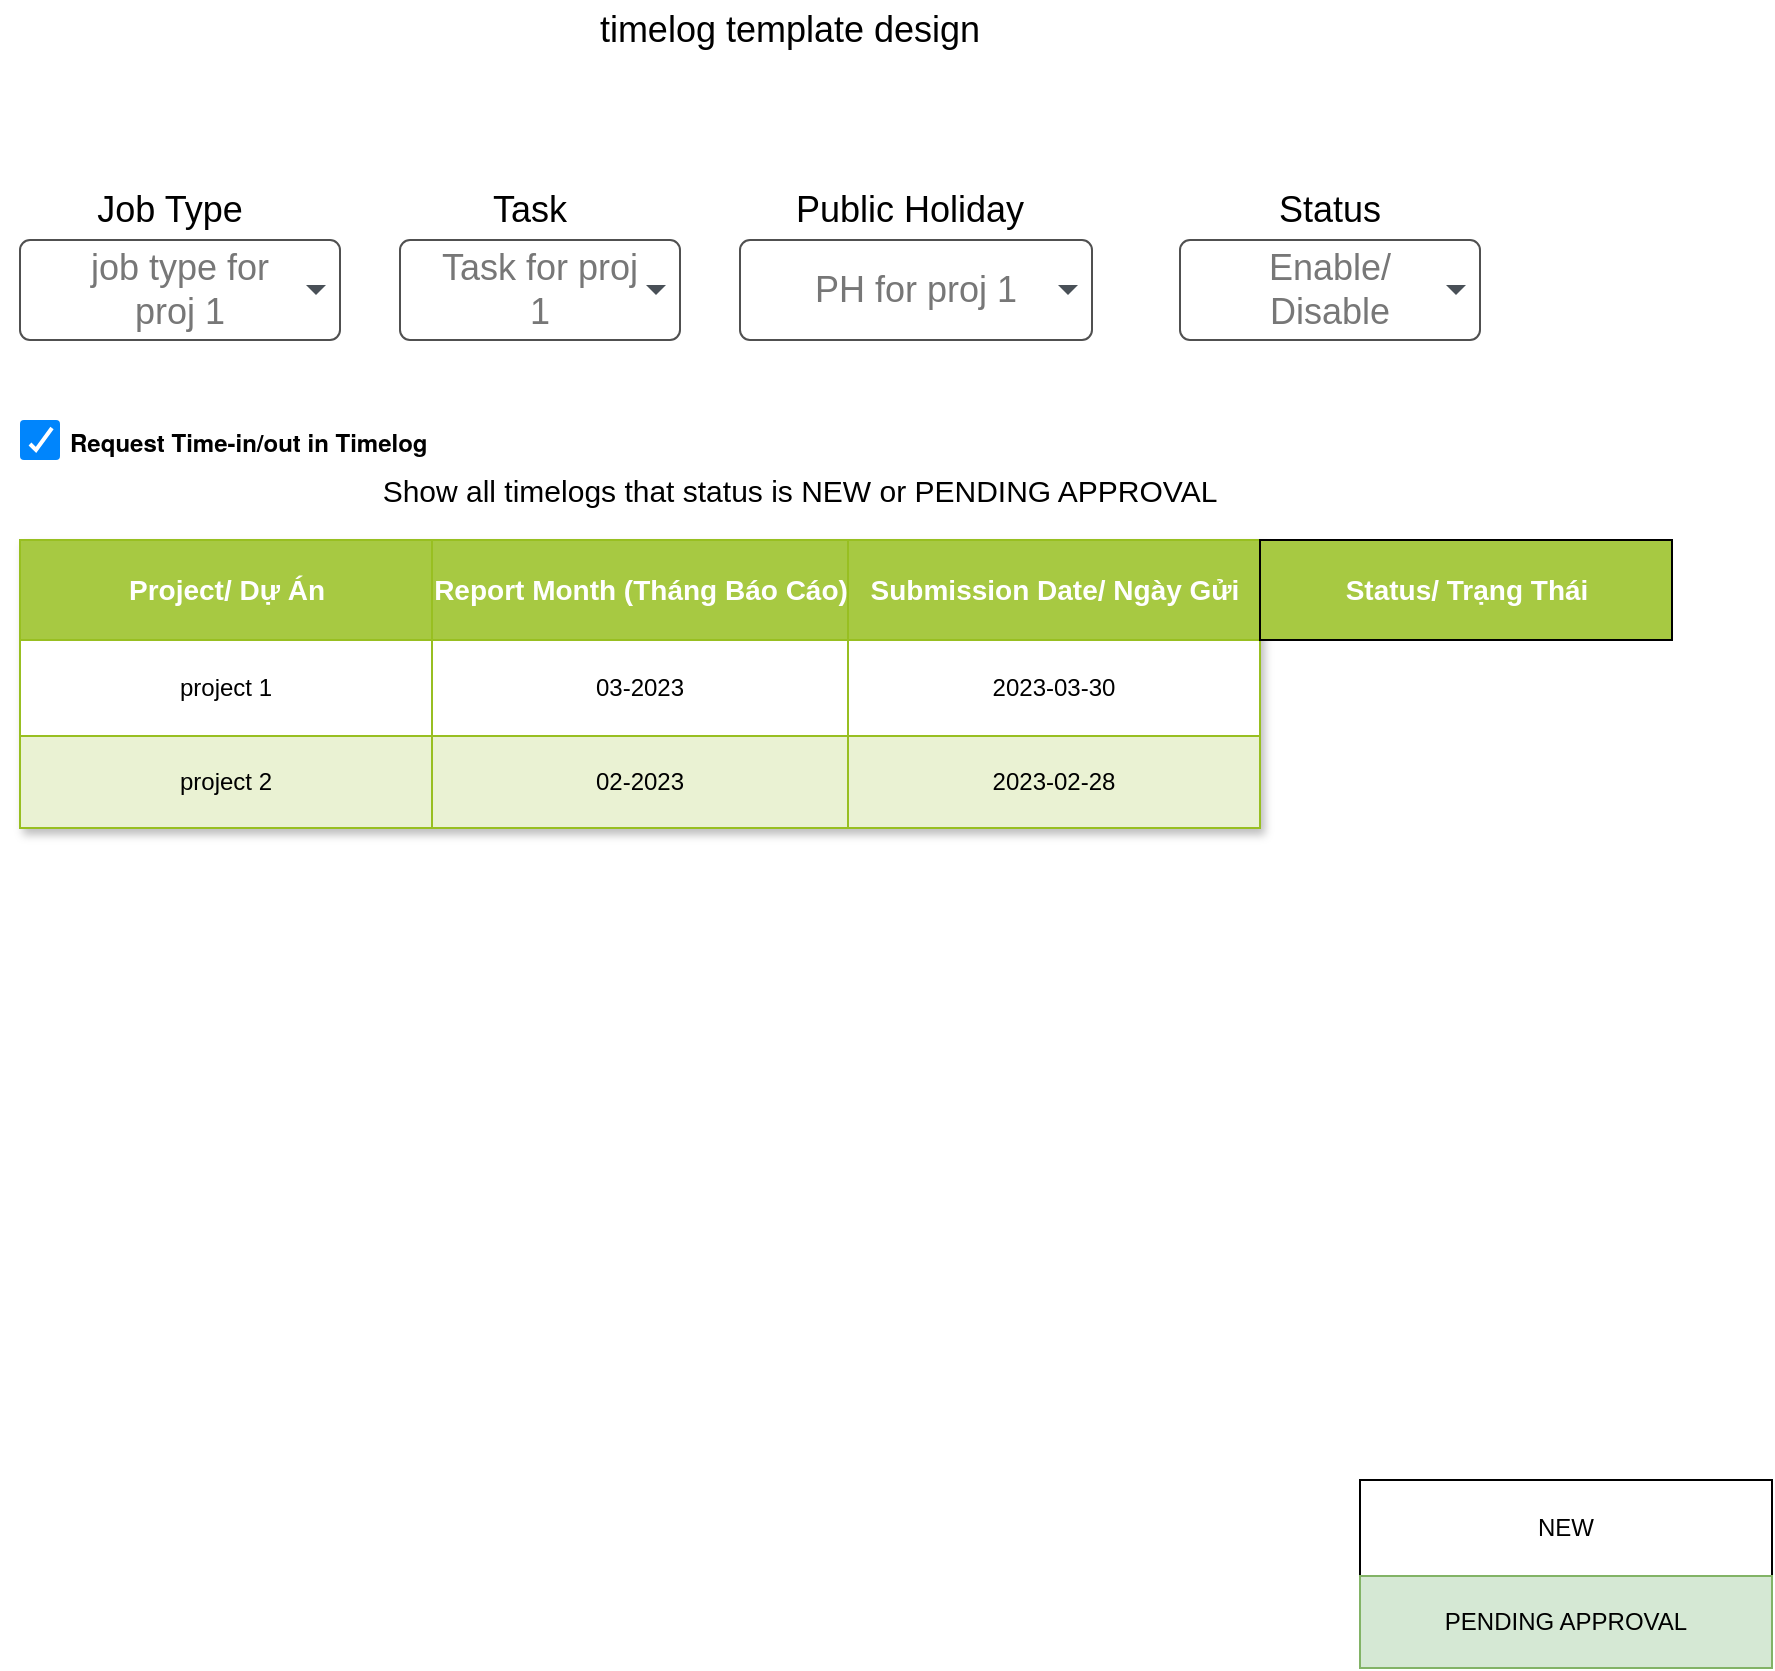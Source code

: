 <mxfile version="26.2.12">
  <diagram name="Page-1" id="-VrFYs0Vl5SFLQsJXujO">
    <mxGraphModel dx="1428" dy="783" grid="1" gridSize="10" guides="1" tooltips="1" connect="1" arrows="1" fold="1" page="1" pageScale="1" pageWidth="827" pageHeight="1169" math="0" shadow="0">
      <root>
        <mxCell id="0" />
        <mxCell id="1" parent="0" />
        <mxCell id="LKev1vuDSWPG3BVOv9Xq-1" value="job type for proj 1" style="html=1;shadow=0;dashed=0;shape=mxgraph.bootstrap.rrect;rSize=5;strokeColor=#505050;strokeWidth=1;fillColor=#ffffff;fontColor=#777777;whiteSpace=wrap;align=center;verticalAlign=middle;fontStyle=0;fontSize=18;spacing=20;" parent="1" vertex="1">
          <mxGeometry x="40" y="150" width="160" height="50" as="geometry" />
        </mxCell>
        <mxCell id="LKev1vuDSWPG3BVOv9Xq-2" value="" style="shape=triangle;direction=south;fillColor=#495057;strokeColor=none;perimeter=none;" parent="LKev1vuDSWPG3BVOv9Xq-1" vertex="1">
          <mxGeometry x="1" y="0.5" width="10" height="5" relative="1" as="geometry">
            <mxPoint x="-17" y="-2.5" as="offset" />
          </mxGeometry>
        </mxCell>
        <mxCell id="LKev1vuDSWPG3BVOv9Xq-3" value="Task for proj 1" style="html=1;shadow=0;dashed=0;shape=mxgraph.bootstrap.rrect;rSize=5;strokeColor=#505050;strokeWidth=1;fillColor=#ffffff;fontColor=#777777;whiteSpace=wrap;align=center;verticalAlign=middle;fontStyle=0;fontSize=18;spacing=20;" parent="1" vertex="1">
          <mxGeometry x="230" y="150" width="140" height="50" as="geometry" />
        </mxCell>
        <mxCell id="LKev1vuDSWPG3BVOv9Xq-4" value="" style="shape=triangle;direction=south;fillColor=#495057;strokeColor=none;perimeter=none;" parent="LKev1vuDSWPG3BVOv9Xq-3" vertex="1">
          <mxGeometry x="1" y="0.5" width="10" height="5" relative="1" as="geometry">
            <mxPoint x="-17" y="-2.5" as="offset" />
          </mxGeometry>
        </mxCell>
        <mxCell id="LKev1vuDSWPG3BVOv9Xq-5" value="PH for proj 1" style="html=1;shadow=0;dashed=0;shape=mxgraph.bootstrap.rrect;rSize=5;strokeColor=#505050;strokeWidth=1;fillColor=#ffffff;fontColor=#777777;whiteSpace=wrap;align=center;verticalAlign=middle;fontStyle=0;fontSize=18;spacing=20;" parent="1" vertex="1">
          <mxGeometry x="400" y="150" width="176" height="50" as="geometry" />
        </mxCell>
        <mxCell id="LKev1vuDSWPG3BVOv9Xq-6" value="" style="shape=triangle;direction=south;fillColor=#495057;strokeColor=none;perimeter=none;" parent="LKev1vuDSWPG3BVOv9Xq-5" vertex="1">
          <mxGeometry x="1" y="0.5" width="10" height="5" relative="1" as="geometry">
            <mxPoint x="-17" y="-2.5" as="offset" />
          </mxGeometry>
        </mxCell>
        <mxCell id="LKev1vuDSWPG3BVOv9Xq-10" value="&lt;p style=&quot;margin: 0px; font-variant-numeric: normal; font-variant-east-asian: normal; font-stretch: normal; line-height: normal; font-family: &amp;quot;Helvetica Neue&amp;quot;;&quot; class=&quot;p1&quot;&gt;&lt;b&gt;Request Time-in/out in Timelog&lt;/b&gt;&lt;/p&gt;" style="html=1;shadow=0;dashed=0;shape=mxgraph.bootstrap.checkbox2;labelPosition=right;verticalLabelPosition=middle;align=left;verticalAlign=middle;gradientColor=#DEDEDE;fillColor=#EDEDED;checked=1;spacing=5;checkedFill=#0085FC;checkedStroke=#ffffff;sketch=0;" parent="1" vertex="1">
          <mxGeometry x="40" y="240" width="20" height="20" as="geometry" />
        </mxCell>
        <mxCell id="LKev1vuDSWPG3BVOv9Xq-12" value="&lt;font style=&quot;font-size: 18px;&quot;&gt;timelog template design&lt;/font&gt;" style="text;html=1;strokeColor=none;fillColor=none;align=center;verticalAlign=middle;whiteSpace=wrap;rounded=0;" parent="1" vertex="1">
          <mxGeometry x="320" y="30" width="210" height="30" as="geometry" />
        </mxCell>
        <mxCell id="LKev1vuDSWPG3BVOv9Xq-14" value="Enable/ Disable" style="html=1;shadow=0;dashed=0;shape=mxgraph.bootstrap.rrect;rSize=5;strokeColor=#505050;strokeWidth=1;fillColor=#ffffff;fontColor=#777777;whiteSpace=wrap;align=center;verticalAlign=middle;fontStyle=0;fontSize=18;spacing=20;" parent="1" vertex="1">
          <mxGeometry x="620" y="150" width="150" height="50" as="geometry" />
        </mxCell>
        <mxCell id="LKev1vuDSWPG3BVOv9Xq-15" value="" style="shape=triangle;direction=south;fillColor=#495057;strokeColor=none;perimeter=none;" parent="LKev1vuDSWPG3BVOv9Xq-14" vertex="1">
          <mxGeometry x="1" y="0.5" width="10" height="5" relative="1" as="geometry">
            <mxPoint x="-17" y="-2.5" as="offset" />
          </mxGeometry>
        </mxCell>
        <mxCell id="LKev1vuDSWPG3BVOv9Xq-16" value="Status" style="text;html=1;strokeColor=none;fillColor=none;align=center;verticalAlign=middle;whiteSpace=wrap;rounded=0;fontSize=18;" parent="1" vertex="1">
          <mxGeometry x="665" y="120" width="60" height="30" as="geometry" />
        </mxCell>
        <mxCell id="LKev1vuDSWPG3BVOv9Xq-17" value="Public Holiday" style="text;html=1;strokeColor=none;fillColor=none;align=center;verticalAlign=middle;whiteSpace=wrap;rounded=0;fontSize=18;" parent="1" vertex="1">
          <mxGeometry x="400" y="120" width="170" height="30" as="geometry" />
        </mxCell>
        <mxCell id="LKev1vuDSWPG3BVOv9Xq-18" value="Task" style="text;html=1;strokeColor=none;fillColor=none;align=center;verticalAlign=middle;whiteSpace=wrap;rounded=0;fontSize=18;" parent="1" vertex="1">
          <mxGeometry x="210" y="120" width="170" height="30" as="geometry" />
        </mxCell>
        <mxCell id="LKev1vuDSWPG3BVOv9Xq-19" value="Job Type" style="text;html=1;strokeColor=none;fillColor=none;align=center;verticalAlign=middle;whiteSpace=wrap;rounded=0;fontSize=18;" parent="1" vertex="1">
          <mxGeometry x="30" y="120" width="170" height="30" as="geometry" />
        </mxCell>
        <mxCell id="YHBMjUVnW-5pPuf0W77k-1" value="Assets" style="childLayout=tableLayout;recursiveResize=0;strokeColor=#98bf21;fillColor=#A7C942;shadow=1;movable=1;resizable=1;rotatable=1;deletable=1;editable=1;locked=0;connectable=1;" parent="1" vertex="1">
          <mxGeometry x="40" y="300" width="620" height="144" as="geometry" />
        </mxCell>
        <mxCell id="YHBMjUVnW-5pPuf0W77k-2" style="shape=tableRow;horizontal=0;startSize=0;swimlaneHead=0;swimlaneBody=0;top=0;left=0;bottom=0;right=0;dropTarget=0;collapsible=0;recursiveResize=0;expand=0;fontStyle=0;strokeColor=inherit;fillColor=#ffffff;movable=1;resizable=1;rotatable=1;deletable=1;editable=1;locked=0;connectable=1;" parent="YHBMjUVnW-5pPuf0W77k-1" vertex="1">
          <mxGeometry width="620" height="50" as="geometry" />
        </mxCell>
        <mxCell id="YHBMjUVnW-5pPuf0W77k-3" value="&lt;font style=&quot;font-size: 14px;&quot;&gt;Project/ Dự Án&lt;/font&gt;" style="connectable=0;recursiveResize=0;strokeColor=inherit;fillColor=#A7C942;align=center;fontStyle=1;fontColor=#FFFFFF;html=1;" parent="YHBMjUVnW-5pPuf0W77k-2" vertex="1">
          <mxGeometry width="206" height="50" as="geometry">
            <mxRectangle width="206" height="50" as="alternateBounds" />
          </mxGeometry>
        </mxCell>
        <mxCell id="YHBMjUVnW-5pPuf0W77k-4" value="&lt;font style=&quot;font-size: 14px;&quot;&gt;Report Month (Tháng Báo Cáo)&lt;/font&gt;" style="connectable=1;recursiveResize=0;strokeColor=inherit;fillColor=#A7C942;align=center;fontStyle=1;fontColor=#FFFFFF;html=1;movable=1;resizable=1;rotatable=1;deletable=1;editable=1;locked=0;" parent="YHBMjUVnW-5pPuf0W77k-2" vertex="1">
          <mxGeometry x="206" width="208" height="50" as="geometry">
            <mxRectangle width="208" height="50" as="alternateBounds" />
          </mxGeometry>
        </mxCell>
        <mxCell id="YHBMjUVnW-5pPuf0W77k-5" value="&lt;font style=&quot;font-size: 14px;&quot;&gt;Submission Date/ Ngày Gửi&lt;/font&gt;" style="connectable=1;recursiveResize=0;strokeColor=inherit;fillColor=#A7C942;align=center;fontStyle=1;fontColor=#FFFFFF;html=1;movable=1;resizable=1;rotatable=1;deletable=1;editable=1;locked=0;" parent="YHBMjUVnW-5pPuf0W77k-2" vertex="1">
          <mxGeometry x="414" width="206" height="50" as="geometry">
            <mxRectangle width="206" height="50" as="alternateBounds" />
          </mxGeometry>
        </mxCell>
        <mxCell id="YHBMjUVnW-5pPuf0W77k-6" value="" style="shape=tableRow;horizontal=0;startSize=0;swimlaneHead=0;swimlaneBody=0;top=0;left=0;bottom=0;right=0;dropTarget=0;collapsible=0;recursiveResize=0;expand=0;fontStyle=0;strokeColor=inherit;fillColor=#ffffff;" parent="YHBMjUVnW-5pPuf0W77k-1" vertex="1">
          <mxGeometry y="50" width="620" height="48" as="geometry" />
        </mxCell>
        <mxCell id="YHBMjUVnW-5pPuf0W77k-7" value="project 1" style="connectable=0;recursiveResize=0;strokeColor=inherit;fillColor=inherit;align=center;whiteSpace=wrap;html=1;" parent="YHBMjUVnW-5pPuf0W77k-6" vertex="1">
          <mxGeometry width="206" height="48" as="geometry">
            <mxRectangle width="206" height="48" as="alternateBounds" />
          </mxGeometry>
        </mxCell>
        <mxCell id="YHBMjUVnW-5pPuf0W77k-8" value="03-2023" style="connectable=0;recursiveResize=0;strokeColor=inherit;fillColor=inherit;align=center;whiteSpace=wrap;html=1;movable=0;resizable=0;rotatable=0;deletable=0;editable=0;locked=1;" parent="YHBMjUVnW-5pPuf0W77k-6" vertex="1">
          <mxGeometry x="206" width="208" height="48" as="geometry">
            <mxRectangle width="208" height="48" as="alternateBounds" />
          </mxGeometry>
        </mxCell>
        <mxCell id="YHBMjUVnW-5pPuf0W77k-9" value="2023-03-30" style="connectable=0;recursiveResize=0;strokeColor=inherit;fillColor=inherit;align=center;whiteSpace=wrap;html=1;movable=0;resizable=0;rotatable=0;deletable=0;editable=0;locked=1;" parent="YHBMjUVnW-5pPuf0W77k-6" vertex="1">
          <mxGeometry x="414" width="206" height="48" as="geometry">
            <mxRectangle width="206" height="48" as="alternateBounds" />
          </mxGeometry>
        </mxCell>
        <mxCell id="YHBMjUVnW-5pPuf0W77k-10" value="" style="shape=tableRow;horizontal=0;startSize=0;swimlaneHead=0;swimlaneBody=0;top=0;left=0;bottom=0;right=0;dropTarget=0;collapsible=0;recursiveResize=0;expand=0;fontStyle=1;strokeColor=inherit;fillColor=#EAF2D3;" parent="YHBMjUVnW-5pPuf0W77k-1" vertex="1">
          <mxGeometry y="98" width="620" height="46" as="geometry" />
        </mxCell>
        <mxCell id="YHBMjUVnW-5pPuf0W77k-11" value="project 2" style="connectable=0;recursiveResize=0;strokeColor=inherit;fillColor=inherit;whiteSpace=wrap;html=1;" parent="YHBMjUVnW-5pPuf0W77k-10" vertex="1">
          <mxGeometry width="206" height="46" as="geometry">
            <mxRectangle width="206" height="46" as="alternateBounds" />
          </mxGeometry>
        </mxCell>
        <mxCell id="YHBMjUVnW-5pPuf0W77k-12" value="02-2023" style="connectable=0;recursiveResize=0;strokeColor=inherit;fillColor=inherit;whiteSpace=wrap;html=1;movable=0;resizable=0;rotatable=0;deletable=0;editable=0;locked=1;" parent="YHBMjUVnW-5pPuf0W77k-10" vertex="1">
          <mxGeometry x="206" width="208" height="46" as="geometry">
            <mxRectangle width="208" height="46" as="alternateBounds" />
          </mxGeometry>
        </mxCell>
        <mxCell id="YHBMjUVnW-5pPuf0W77k-13" value="2023-02-28" style="connectable=0;recursiveResize=0;strokeColor=inherit;fillColor=inherit;whiteSpace=wrap;html=1;movable=0;resizable=0;rotatable=0;deletable=0;editable=0;locked=1;" parent="YHBMjUVnW-5pPuf0W77k-10" vertex="1">
          <mxGeometry x="414" width="206" height="46" as="geometry">
            <mxRectangle width="206" height="46" as="alternateBounds" />
          </mxGeometry>
        </mxCell>
        <mxCell id="YHBMjUVnW-5pPuf0W77k-47" value="&lt;font style=&quot;font-size: 14px;&quot;&gt;Status/ Trạng Thái&lt;/font&gt;" style="connectable=1;recursiveResize=0;strokeColor=inherit;fillColor=#A7C942;align=center;fontStyle=1;fontColor=#FFFFFF;html=1;movable=1;resizable=1;rotatable=1;deletable=1;editable=1;locked=0;" parent="1" vertex="1">
          <mxGeometry x="660" y="300" width="206" height="50" as="geometry">
            <mxRectangle width="206" height="50" as="alternateBounds" />
          </mxGeometry>
        </mxCell>
        <mxCell id="YHBMjUVnW-5pPuf0W77k-48" value="NEW" style="connectable=0;recursiveResize=0;strokeColor=inherit;fillColor=inherit;align=center;whiteSpace=wrap;html=1;movable=0;resizable=0;rotatable=0;deletable=0;editable=0;locked=1;" parent="1" vertex="1">
          <mxGeometry x="710" y="770" width="206" height="48" as="geometry">
            <mxRectangle width="206" height="48" as="alternateBounds" />
          </mxGeometry>
        </mxCell>
        <mxCell id="YHBMjUVnW-5pPuf0W77k-49" value="Value 6" style="connectable=0;recursiveResize=0;strokeColor=inherit;fillColor=inherit;whiteSpace=wrap;html=1;movable=0;resizable=0;rotatable=0;deletable=0;editable=0;locked=1;" parent="1" vertex="1">
          <mxGeometry x="710" y="818" width="206" height="46" as="geometry">
            <mxRectangle width="206" height="46" as="alternateBounds" />
          </mxGeometry>
        </mxCell>
        <mxCell id="YHBMjUVnW-5pPuf0W77k-53" value="PENDING APPROVAL" style="connectable=0;recursiveResize=0;strokeColor=#82b366;fillColor=#d5e8d4;whiteSpace=wrap;html=1;movable=0;resizable=0;rotatable=0;deletable=0;editable=0;locked=1;" parent="1" vertex="1">
          <mxGeometry x="710" y="818" width="206" height="46" as="geometry">
            <mxRectangle width="206" height="46" as="alternateBounds" />
          </mxGeometry>
        </mxCell>
        <mxCell id="YHBMjUVnW-5pPuf0W77k-55" value="&lt;font style=&quot;font-size: 15px;&quot;&gt;Show all timelogs that status is NEW or PENDING APPROVAL&lt;/font&gt;" style="text;html=1;strokeColor=none;fillColor=none;align=center;verticalAlign=middle;whiteSpace=wrap;rounded=0;" parent="1" vertex="1">
          <mxGeometry x="150" y="260" width="560" height="30" as="geometry" />
        </mxCell>
      </root>
    </mxGraphModel>
  </diagram>
</mxfile>
